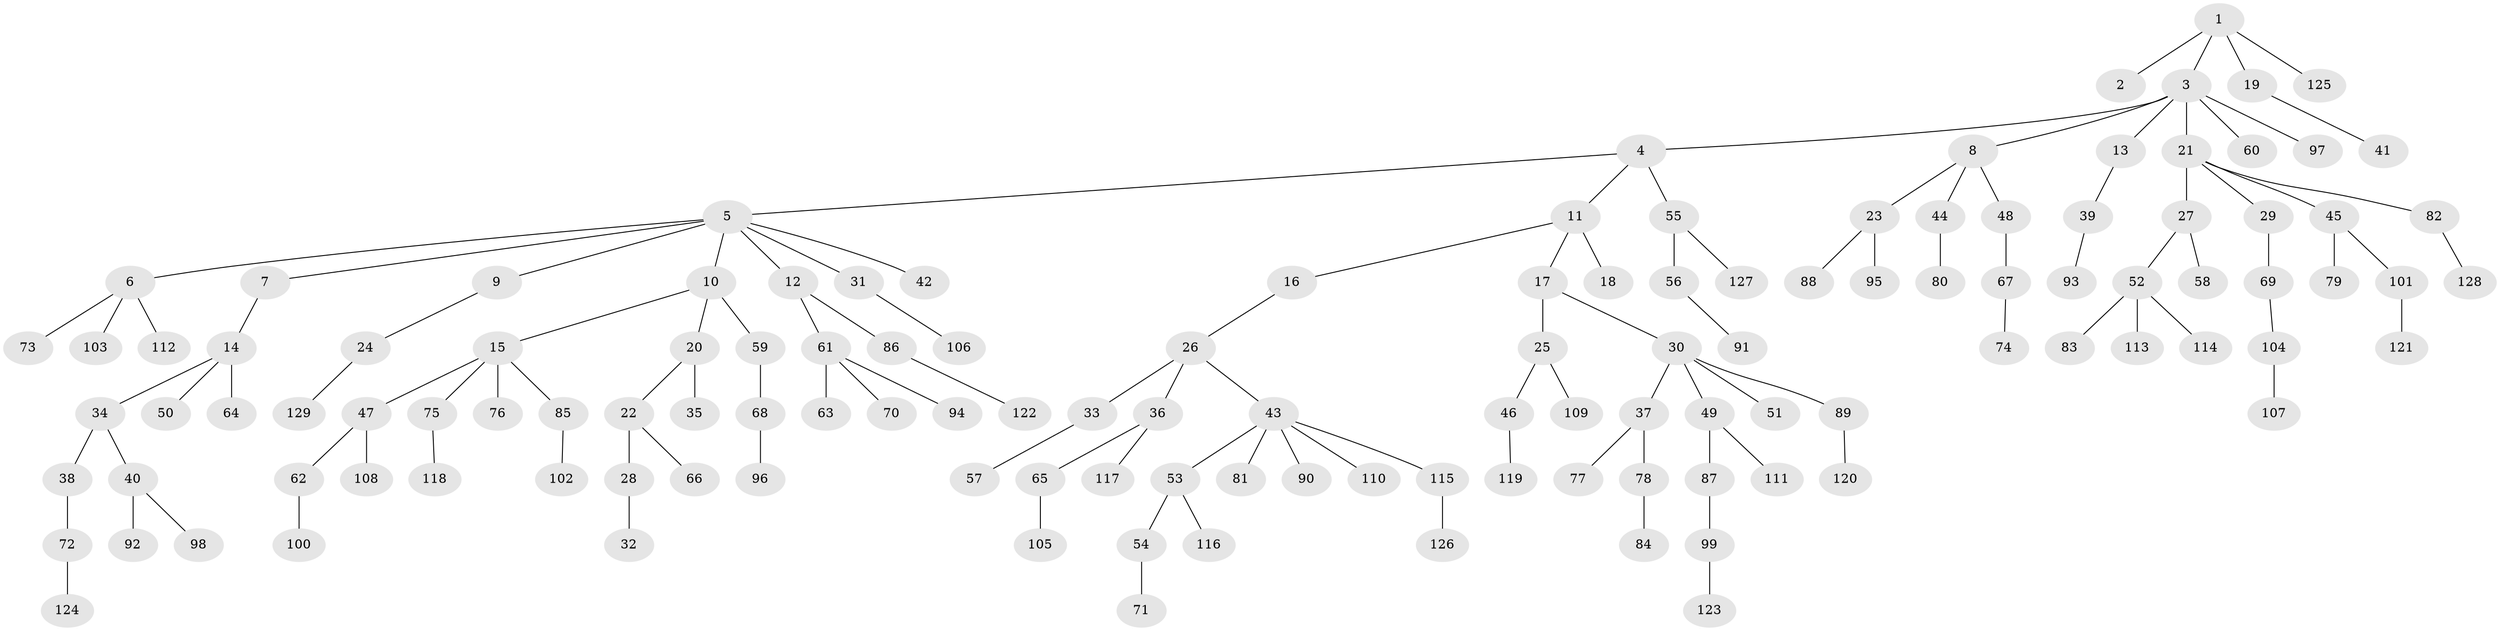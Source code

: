// Generated by graph-tools (version 1.1) at 2025/26/03/09/25 03:26:33]
// undirected, 129 vertices, 128 edges
graph export_dot {
graph [start="1"]
  node [color=gray90,style=filled];
  1;
  2;
  3;
  4;
  5;
  6;
  7;
  8;
  9;
  10;
  11;
  12;
  13;
  14;
  15;
  16;
  17;
  18;
  19;
  20;
  21;
  22;
  23;
  24;
  25;
  26;
  27;
  28;
  29;
  30;
  31;
  32;
  33;
  34;
  35;
  36;
  37;
  38;
  39;
  40;
  41;
  42;
  43;
  44;
  45;
  46;
  47;
  48;
  49;
  50;
  51;
  52;
  53;
  54;
  55;
  56;
  57;
  58;
  59;
  60;
  61;
  62;
  63;
  64;
  65;
  66;
  67;
  68;
  69;
  70;
  71;
  72;
  73;
  74;
  75;
  76;
  77;
  78;
  79;
  80;
  81;
  82;
  83;
  84;
  85;
  86;
  87;
  88;
  89;
  90;
  91;
  92;
  93;
  94;
  95;
  96;
  97;
  98;
  99;
  100;
  101;
  102;
  103;
  104;
  105;
  106;
  107;
  108;
  109;
  110;
  111;
  112;
  113;
  114;
  115;
  116;
  117;
  118;
  119;
  120;
  121;
  122;
  123;
  124;
  125;
  126;
  127;
  128;
  129;
  1 -- 2;
  1 -- 3;
  1 -- 19;
  1 -- 125;
  3 -- 4;
  3 -- 8;
  3 -- 13;
  3 -- 21;
  3 -- 60;
  3 -- 97;
  4 -- 5;
  4 -- 11;
  4 -- 55;
  5 -- 6;
  5 -- 7;
  5 -- 9;
  5 -- 10;
  5 -- 12;
  5 -- 31;
  5 -- 42;
  6 -- 73;
  6 -- 103;
  6 -- 112;
  7 -- 14;
  8 -- 23;
  8 -- 44;
  8 -- 48;
  9 -- 24;
  10 -- 15;
  10 -- 20;
  10 -- 59;
  11 -- 16;
  11 -- 17;
  11 -- 18;
  12 -- 61;
  12 -- 86;
  13 -- 39;
  14 -- 34;
  14 -- 50;
  14 -- 64;
  15 -- 47;
  15 -- 75;
  15 -- 76;
  15 -- 85;
  16 -- 26;
  17 -- 25;
  17 -- 30;
  19 -- 41;
  20 -- 22;
  20 -- 35;
  21 -- 27;
  21 -- 29;
  21 -- 45;
  21 -- 82;
  22 -- 28;
  22 -- 66;
  23 -- 88;
  23 -- 95;
  24 -- 129;
  25 -- 46;
  25 -- 109;
  26 -- 33;
  26 -- 36;
  26 -- 43;
  27 -- 52;
  27 -- 58;
  28 -- 32;
  29 -- 69;
  30 -- 37;
  30 -- 49;
  30 -- 51;
  30 -- 89;
  31 -- 106;
  33 -- 57;
  34 -- 38;
  34 -- 40;
  36 -- 65;
  36 -- 117;
  37 -- 77;
  37 -- 78;
  38 -- 72;
  39 -- 93;
  40 -- 92;
  40 -- 98;
  43 -- 53;
  43 -- 81;
  43 -- 90;
  43 -- 110;
  43 -- 115;
  44 -- 80;
  45 -- 79;
  45 -- 101;
  46 -- 119;
  47 -- 62;
  47 -- 108;
  48 -- 67;
  49 -- 87;
  49 -- 111;
  52 -- 83;
  52 -- 113;
  52 -- 114;
  53 -- 54;
  53 -- 116;
  54 -- 71;
  55 -- 56;
  55 -- 127;
  56 -- 91;
  59 -- 68;
  61 -- 63;
  61 -- 70;
  61 -- 94;
  62 -- 100;
  65 -- 105;
  67 -- 74;
  68 -- 96;
  69 -- 104;
  72 -- 124;
  75 -- 118;
  78 -- 84;
  82 -- 128;
  85 -- 102;
  86 -- 122;
  87 -- 99;
  89 -- 120;
  99 -- 123;
  101 -- 121;
  104 -- 107;
  115 -- 126;
}
